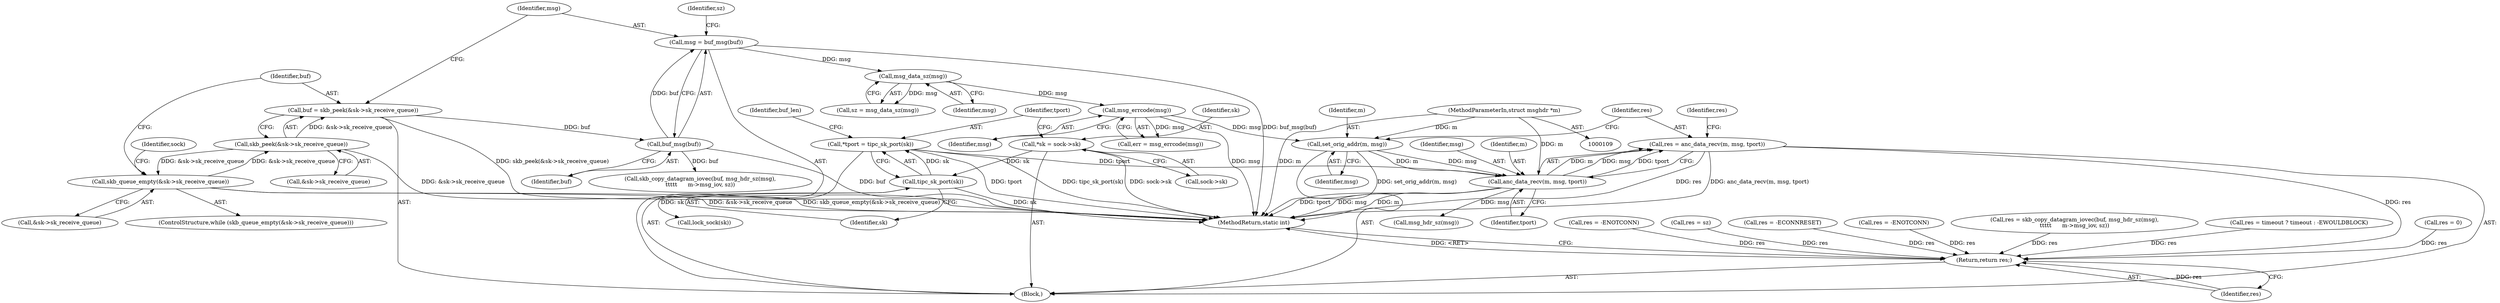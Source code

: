 digraph "0_linux_60085c3d009b0df252547adb336d1ccca5ce52ec@API" {
"1000245" [label="(Call,res = anc_data_recv(m, msg, tport))"];
"1000247" [label="(Call,anc_data_recv(m, msg, tport))"];
"1000242" [label="(Call,set_orig_addr(m, msg))"];
"1000112" [label="(MethodParameterIn,struct msghdr *m)"];
"1000230" [label="(Call,msg_errcode(msg))"];
"1000226" [label="(Call,msg_data_sz(msg))"];
"1000220" [label="(Call,msg = buf_msg(buf))"];
"1000222" [label="(Call,buf_msg(buf))"];
"1000213" [label="(Call,buf = skb_peek(&sk->sk_receive_queue))"];
"1000215" [label="(Call,skb_peek(&sk->sk_receive_queue))"];
"1000169" [label="(Call,skb_queue_empty(&sk->sk_receive_queue))"];
"1000123" [label="(Call,*tport = tipc_sk_port(sk))"];
"1000125" [label="(Call,tipc_sk_port(sk))"];
"1000117" [label="(Call,*sk = sock->sk)"];
"1000344" [label="(Return,return res;)"];
"1000285" [label="(Call,res = sz)"];
"1000242" [label="(Call,set_orig_addr(m, msg))"];
"1000224" [label="(Call,sz = msg_data_sz(msg))"];
"1000230" [label="(Call,msg_errcode(msg))"];
"1000112" [label="(MethodParameterIn,struct msghdr *m)"];
"1000249" [label="(Identifier,msg)"];
"1000126" [label="(Identifier,sk)"];
"1000178" [label="(Identifier,sock)"];
"1000124" [label="(Identifier,tport)"];
"1000345" [label="(Identifier,res)"];
"1000118" [label="(Identifier,sk)"];
"1000228" [label="(Call,err = msg_errcode(msg))"];
"1000222" [label="(Call,buf_msg(buf))"];
"1000244" [label="(Identifier,msg)"];
"1000225" [label="(Identifier,sz)"];
"1000223" [label="(Identifier,buf)"];
"1000213" [label="(Call,buf = skb_peek(&sk->sk_receive_queue))"];
"1000227" [label="(Identifier,msg)"];
"1000344" [label="(Return,return res;)"];
"1000274" [label="(Call,skb_copy_datagram_iovec(buf, msg_hdr_sz(msg),\n\t\t\t\t\t      m->msg_iov, sz))"];
"1000169" [label="(Call,skb_queue_empty(&sk->sk_receive_queue))"];
"1000216" [label="(Call,&sk->sk_receive_queue)"];
"1000125" [label="(Call,tipc_sk_port(sk))"];
"1000252" [label="(Identifier,res)"];
"1000140" [label="(Call,lock_sock(sk))"];
"1000119" [label="(Call,sock->sk)"];
"1000308" [label="(Call,res = -ECONNRESET)"];
"1000346" [label="(MethodReturn,static int)"];
"1000214" [label="(Identifier,buf)"];
"1000248" [label="(Identifier,m)"];
"1000150" [label="(Call,res = -ENOTCONN)"];
"1000221" [label="(Identifier,msg)"];
"1000226" [label="(Call,msg_data_sz(msg))"];
"1000117" [label="(Call,*sk = sock->sk)"];
"1000243" [label="(Identifier,m)"];
"1000123" [label="(Call,*tport = tipc_sk_port(sk))"];
"1000170" [label="(Call,&sk->sk_receive_queue)"];
"1000272" [label="(Call,res = skb_copy_datagram_iovec(buf, msg_hdr_sz(msg),\n\t\t\t\t\t      m->msg_iov, sz))"];
"1000215" [label="(Call,skb_peek(&sk->sk_receive_queue))"];
"1000220" [label="(Call,msg = buf_msg(buf))"];
"1000245" [label="(Call,res = anc_data_recv(m, msg, tport))"];
"1000246" [label="(Identifier,res)"];
"1000247" [label="(Call,anc_data_recv(m, msg, tport))"];
"1000192" [label="(Call,res = timeout ? timeout : -EWOULDBLOCK)"];
"1000304" [label="(Call,res = 0)"];
"1000168" [label="(ControlStructure,while (skb_queue_empty(&sk->sk_receive_queue)))"];
"1000115" [label="(Block,)"];
"1000231" [label="(Identifier,msg)"];
"1000250" [label="(Identifier,tport)"];
"1000136" [label="(Identifier,buf_len)"];
"1000182" [label="(Call,res = -ENOTCONN)"];
"1000276" [label="(Call,msg_hdr_sz(msg))"];
"1000245" -> "1000115"  [label="AST: "];
"1000245" -> "1000247"  [label="CFG: "];
"1000246" -> "1000245"  [label="AST: "];
"1000247" -> "1000245"  [label="AST: "];
"1000252" -> "1000245"  [label="CFG: "];
"1000245" -> "1000346"  [label="DDG: res"];
"1000245" -> "1000346"  [label="DDG: anc_data_recv(m, msg, tport)"];
"1000247" -> "1000245"  [label="DDG: m"];
"1000247" -> "1000245"  [label="DDG: msg"];
"1000247" -> "1000245"  [label="DDG: tport"];
"1000245" -> "1000344"  [label="DDG: res"];
"1000247" -> "1000250"  [label="CFG: "];
"1000248" -> "1000247"  [label="AST: "];
"1000249" -> "1000247"  [label="AST: "];
"1000250" -> "1000247"  [label="AST: "];
"1000247" -> "1000346"  [label="DDG: m"];
"1000247" -> "1000346"  [label="DDG: tport"];
"1000247" -> "1000346"  [label="DDG: msg"];
"1000242" -> "1000247"  [label="DDG: m"];
"1000242" -> "1000247"  [label="DDG: msg"];
"1000112" -> "1000247"  [label="DDG: m"];
"1000123" -> "1000247"  [label="DDG: tport"];
"1000247" -> "1000276"  [label="DDG: msg"];
"1000242" -> "1000115"  [label="AST: "];
"1000242" -> "1000244"  [label="CFG: "];
"1000243" -> "1000242"  [label="AST: "];
"1000244" -> "1000242"  [label="AST: "];
"1000246" -> "1000242"  [label="CFG: "];
"1000242" -> "1000346"  [label="DDG: set_orig_addr(m, msg)"];
"1000112" -> "1000242"  [label="DDG: m"];
"1000230" -> "1000242"  [label="DDG: msg"];
"1000112" -> "1000109"  [label="AST: "];
"1000112" -> "1000346"  [label="DDG: m"];
"1000230" -> "1000228"  [label="AST: "];
"1000230" -> "1000231"  [label="CFG: "];
"1000231" -> "1000230"  [label="AST: "];
"1000228" -> "1000230"  [label="CFG: "];
"1000230" -> "1000346"  [label="DDG: msg"];
"1000230" -> "1000228"  [label="DDG: msg"];
"1000226" -> "1000230"  [label="DDG: msg"];
"1000226" -> "1000224"  [label="AST: "];
"1000226" -> "1000227"  [label="CFG: "];
"1000227" -> "1000226"  [label="AST: "];
"1000224" -> "1000226"  [label="CFG: "];
"1000226" -> "1000224"  [label="DDG: msg"];
"1000220" -> "1000226"  [label="DDG: msg"];
"1000220" -> "1000115"  [label="AST: "];
"1000220" -> "1000222"  [label="CFG: "];
"1000221" -> "1000220"  [label="AST: "];
"1000222" -> "1000220"  [label="AST: "];
"1000225" -> "1000220"  [label="CFG: "];
"1000220" -> "1000346"  [label="DDG: buf_msg(buf)"];
"1000222" -> "1000220"  [label="DDG: buf"];
"1000222" -> "1000223"  [label="CFG: "];
"1000223" -> "1000222"  [label="AST: "];
"1000222" -> "1000346"  [label="DDG: buf"];
"1000213" -> "1000222"  [label="DDG: buf"];
"1000222" -> "1000274"  [label="DDG: buf"];
"1000213" -> "1000115"  [label="AST: "];
"1000213" -> "1000215"  [label="CFG: "];
"1000214" -> "1000213"  [label="AST: "];
"1000215" -> "1000213"  [label="AST: "];
"1000221" -> "1000213"  [label="CFG: "];
"1000213" -> "1000346"  [label="DDG: skb_peek(&sk->sk_receive_queue)"];
"1000215" -> "1000213"  [label="DDG: &sk->sk_receive_queue"];
"1000215" -> "1000216"  [label="CFG: "];
"1000216" -> "1000215"  [label="AST: "];
"1000215" -> "1000346"  [label="DDG: &sk->sk_receive_queue"];
"1000215" -> "1000169"  [label="DDG: &sk->sk_receive_queue"];
"1000169" -> "1000215"  [label="DDG: &sk->sk_receive_queue"];
"1000169" -> "1000168"  [label="AST: "];
"1000169" -> "1000170"  [label="CFG: "];
"1000170" -> "1000169"  [label="AST: "];
"1000178" -> "1000169"  [label="CFG: "];
"1000214" -> "1000169"  [label="CFG: "];
"1000169" -> "1000346"  [label="DDG: skb_queue_empty(&sk->sk_receive_queue)"];
"1000169" -> "1000346"  [label="DDG: &sk->sk_receive_queue"];
"1000123" -> "1000115"  [label="AST: "];
"1000123" -> "1000125"  [label="CFG: "];
"1000124" -> "1000123"  [label="AST: "];
"1000125" -> "1000123"  [label="AST: "];
"1000136" -> "1000123"  [label="CFG: "];
"1000123" -> "1000346"  [label="DDG: tipc_sk_port(sk)"];
"1000123" -> "1000346"  [label="DDG: tport"];
"1000125" -> "1000123"  [label="DDG: sk"];
"1000125" -> "1000126"  [label="CFG: "];
"1000126" -> "1000125"  [label="AST: "];
"1000125" -> "1000346"  [label="DDG: sk"];
"1000117" -> "1000125"  [label="DDG: sk"];
"1000125" -> "1000140"  [label="DDG: sk"];
"1000117" -> "1000115"  [label="AST: "];
"1000117" -> "1000119"  [label="CFG: "];
"1000118" -> "1000117"  [label="AST: "];
"1000119" -> "1000117"  [label="AST: "];
"1000124" -> "1000117"  [label="CFG: "];
"1000117" -> "1000346"  [label="DDG: sock->sk"];
"1000344" -> "1000115"  [label="AST: "];
"1000344" -> "1000345"  [label="CFG: "];
"1000345" -> "1000344"  [label="AST: "];
"1000346" -> "1000344"  [label="CFG: "];
"1000344" -> "1000346"  [label="DDG: <RET>"];
"1000345" -> "1000344"  [label="DDG: res"];
"1000150" -> "1000344"  [label="DDG: res"];
"1000304" -> "1000344"  [label="DDG: res"];
"1000272" -> "1000344"  [label="DDG: res"];
"1000192" -> "1000344"  [label="DDG: res"];
"1000182" -> "1000344"  [label="DDG: res"];
"1000285" -> "1000344"  [label="DDG: res"];
"1000308" -> "1000344"  [label="DDG: res"];
}
